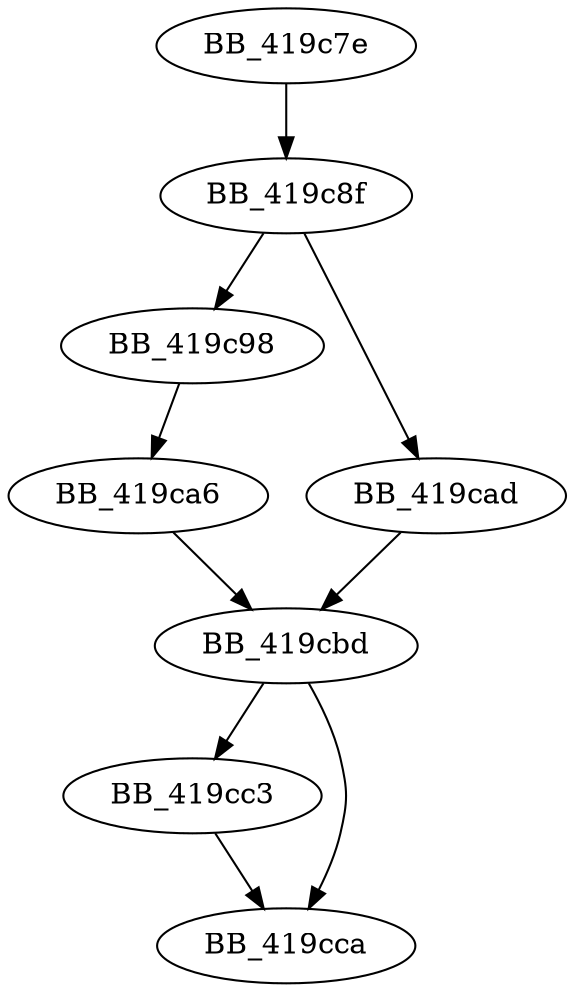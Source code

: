 DiGraph __isdigit_l{
BB_419c7e->BB_419c8f
BB_419c8f->BB_419c98
BB_419c8f->BB_419cad
BB_419c98->BB_419ca6
BB_419ca6->BB_419cbd
BB_419cad->BB_419cbd
BB_419cbd->BB_419cc3
BB_419cbd->BB_419cca
BB_419cc3->BB_419cca
}
